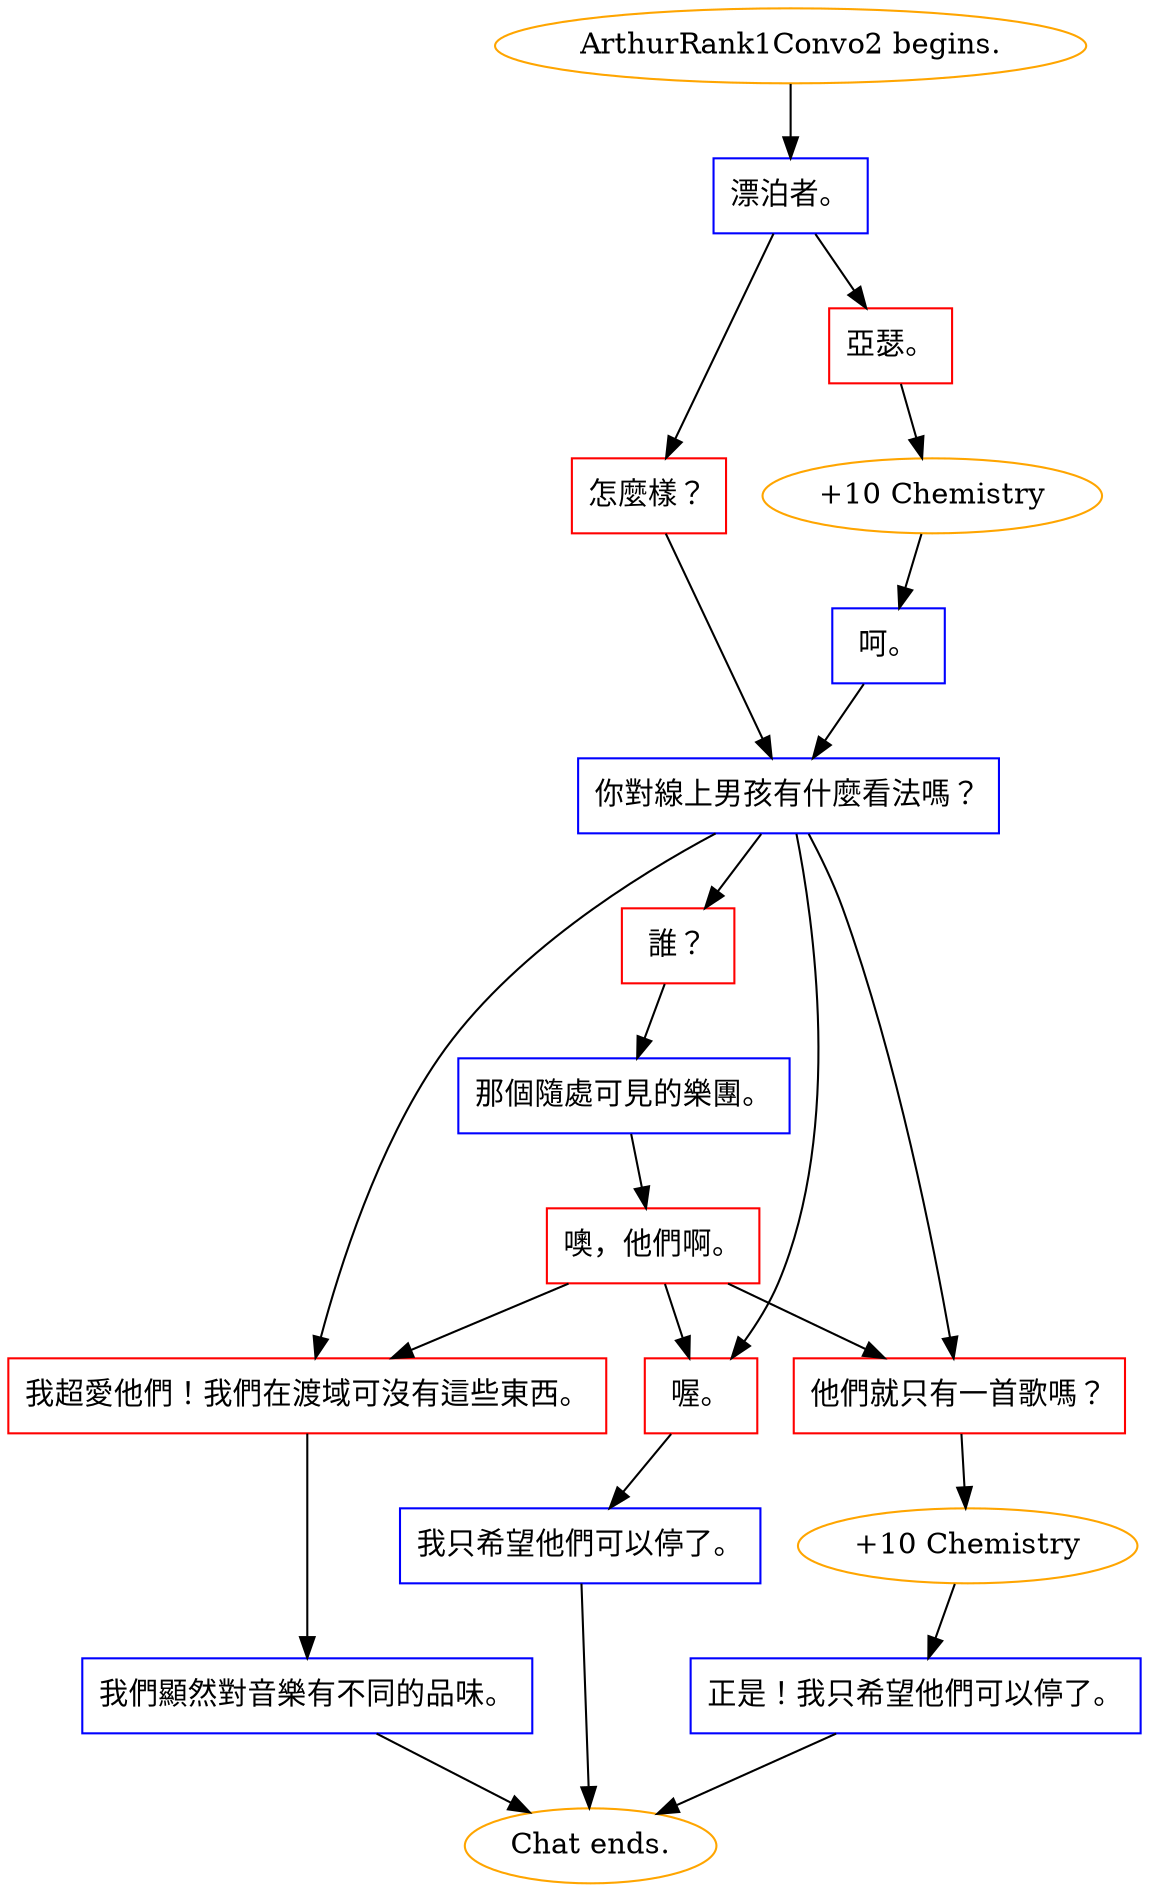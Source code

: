 digraph {
	"ArthurRank1Convo2 begins." [color=orange];
		"ArthurRank1Convo2 begins." -> j478507803;
	j478507803 [label="漂泊者。",shape=box,color=blue];
		j478507803 -> j12269348;
		j478507803 -> j2428812786;
	j12269348 [label="亞瑟。",shape=box,color=red];
		j12269348 -> j3920692383;
	j2428812786 [label="怎麼樣？",shape=box,color=red];
		j2428812786 -> j523229536;
	j3920692383 [label="+10 Chemistry",color=orange];
		j3920692383 -> j561400623;
	j523229536 [label="你對線上男孩有什麼看法嗎？",shape=box,color=blue];
		j523229536 -> j3777082561;
		j523229536 -> j1261847204;
		j523229536 -> j705675273;
		j523229536 -> j1859612344;
	j561400623 [label="呵。",shape=box,color=blue];
		j561400623 -> j523229536;
	j3777082561 [label="誰？",shape=box,color=red];
		j3777082561 -> j1285440777;
	j1261847204 [label="他們就只有一首歌嗎？",shape=box,color=red];
		j1261847204 -> j1437786607;
	j705675273 [label="我超愛他們！我們在渡域可沒有這些東西。",shape=box,color=red];
		j705675273 -> j375495991;
	j1859612344 [label="喔。",shape=box,color=red];
		j1859612344 -> j2785846874;
	j1285440777 [label="那個隨處可見的樂團。",shape=box,color=blue];
		j1285440777 -> j2661291514;
	j1437786607 [label="+10 Chemistry",color=orange];
		j1437786607 -> j393168271;
	j375495991 [label="我們顯然對音樂有不同的品味。",shape=box,color=blue];
		j375495991 -> "Chat ends.";
	j2785846874 [label="我只希望他們可以停了。",shape=box,color=blue];
		j2785846874 -> "Chat ends.";
	j2661291514 [label="噢，他們啊。",shape=box,color=red];
		j2661291514 -> j1261847204;
		j2661291514 -> j705675273;
		j2661291514 -> j1859612344;
	j393168271 [label="正是！我只希望他們可以停了。",shape=box,color=blue];
		j393168271 -> "Chat ends.";
	"Chat ends." [color=orange];
}